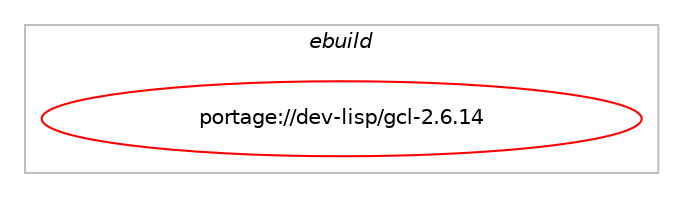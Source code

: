 digraph prolog {

# *************
# Graph options
# *************

newrank=true;
concentrate=true;
compound=true;
graph [rankdir=LR,fontname=Helvetica,fontsize=10,ranksep=1.5];#, ranksep=2.5, nodesep=0.2];
edge  [arrowhead=vee];
node  [fontname=Helvetica,fontsize=10];

# **********
# The ebuild
# **********

subgraph cluster_leftcol {
color=gray;
label=<<i>ebuild</i>>;
id [label="portage://dev-lisp/gcl-2.6.14", color=red, width=4, href="../dev-lisp/gcl-2.6.14.svg"];
}

# ****************
# The dependencies
# ****************

subgraph cluster_midcol {
color=gray;
label=<<i>dependencies</i>>;
subgraph cluster_compile {
fillcolor="#eeeeee";
style=filled;
label=<<i>compile</i>>;
# *** BEGIN UNKNOWN DEPENDENCY TYPE (TODO) ***
# id -> equal(use_conditional_group(positive,X,portage://dev-lisp/gcl-2.6.14,[package_dependency(portage://dev-lisp/gcl-2.6.14,install,no,x11-libs,libXt,none,[,,],[],[]),package_dependency(portage://dev-lisp/gcl-2.6.14,install,no,x11-libs,libXext,none,[,,],[],[]),package_dependency(portage://dev-lisp/gcl-2.6.14,install,no,x11-libs,libXmu,none,[,,],[],[]),package_dependency(portage://dev-lisp/gcl-2.6.14,install,no,x11-libs,libXaw,none,[,,],[],[])]))
# *** END UNKNOWN DEPENDENCY TYPE (TODO) ***

# *** BEGIN UNKNOWN DEPENDENCY TYPE (TODO) ***
# id -> equal(use_conditional_group(positive,athena,portage://dev-lisp/gcl-2.6.14,[package_dependency(portage://dev-lisp/gcl-2.6.14,install,no,x11-libs,libXaw,none,[,,],[],[])]))
# *** END UNKNOWN DEPENDENCY TYPE (TODO) ***

# *** BEGIN UNKNOWN DEPENDENCY TYPE (TODO) ***
# id -> equal(use_conditional_group(positive,emacs,portage://dev-lisp/gcl-2.6.14,[package_dependency(portage://dev-lisp/gcl-2.6.14,install,no,app-editors,emacs,none,[,,],any_same_slot,[])]))
# *** END UNKNOWN DEPENDENCY TYPE (TODO) ***

# *** BEGIN UNKNOWN DEPENDENCY TYPE (TODO) ***
# id -> equal(use_conditional_group(positive,readline,portage://dev-lisp/gcl-2.6.14,[package_dependency(portage://dev-lisp/gcl-2.6.14,install,no,sys-libs,readline,none,[,,],any_same_slot,[])]))
# *** END UNKNOWN DEPENDENCY TYPE (TODO) ***

# *** BEGIN UNKNOWN DEPENDENCY TYPE (TODO) ***
# id -> equal(use_conditional_group(positive,tk,portage://dev-lisp/gcl-2.6.14,[package_dependency(portage://dev-lisp/gcl-2.6.14,install,no,dev-lang,tk,none,[,,],any_same_slot,[])]))
# *** END UNKNOWN DEPENDENCY TYPE (TODO) ***

# *** BEGIN UNKNOWN DEPENDENCY TYPE (TODO) ***
# id -> equal(package_dependency(portage://dev-lisp/gcl-2.6.14,install,no,app-text,texi2html,none,[,,],[],[]))
# *** END UNKNOWN DEPENDENCY TYPE (TODO) ***

# *** BEGIN UNKNOWN DEPENDENCY TYPE (TODO) ***
# id -> equal(package_dependency(portage://dev-lisp/gcl-2.6.14,install,no,dev-build,autoconf,greaterequal,[2.52,,,2.52],[],[]))
# *** END UNKNOWN DEPENDENCY TYPE (TODO) ***

# *** BEGIN UNKNOWN DEPENDENCY TYPE (TODO) ***
# id -> equal(package_dependency(portage://dev-lisp/gcl-2.6.14,install,no,dev-libs,gmp,none,[,,],[],[]))
# *** END UNKNOWN DEPENDENCY TYPE (TODO) ***

# *** BEGIN UNKNOWN DEPENDENCY TYPE (TODO) ***
# id -> equal(package_dependency(portage://dev-lisp/gcl-2.6.14,install,no,virtual,latex-base,none,[,,],[],[]))
# *** END UNKNOWN DEPENDENCY TYPE (TODO) ***

# *** BEGIN UNKNOWN DEPENDENCY TYPE (TODO) ***
# id -> equal(package_dependency(portage://dev-lisp/gcl-2.6.14,install,no,virtual,texi2dvi,none,[,,],[],[]))
# *** END UNKNOWN DEPENDENCY TYPE (TODO) ***

}
subgraph cluster_compileandrun {
fillcolor="#eeeeee";
style=filled;
label=<<i>compile and run</i>>;
}
subgraph cluster_run {
fillcolor="#eeeeee";
style=filled;
label=<<i>run</i>>;
# *** BEGIN UNKNOWN DEPENDENCY TYPE (TODO) ***
# id -> equal(use_conditional_group(positive,X,portage://dev-lisp/gcl-2.6.14,[package_dependency(portage://dev-lisp/gcl-2.6.14,run,no,x11-libs,libXt,none,[,,],[],[]),package_dependency(portage://dev-lisp/gcl-2.6.14,run,no,x11-libs,libXext,none,[,,],[],[]),package_dependency(portage://dev-lisp/gcl-2.6.14,run,no,x11-libs,libXmu,none,[,,],[],[]),package_dependency(portage://dev-lisp/gcl-2.6.14,run,no,x11-libs,libXaw,none,[,,],[],[])]))
# *** END UNKNOWN DEPENDENCY TYPE (TODO) ***

# *** BEGIN UNKNOWN DEPENDENCY TYPE (TODO) ***
# id -> equal(use_conditional_group(positive,athena,portage://dev-lisp/gcl-2.6.14,[package_dependency(portage://dev-lisp/gcl-2.6.14,run,no,x11-libs,libXaw,none,[,,],[],[])]))
# *** END UNKNOWN DEPENDENCY TYPE (TODO) ***

# *** BEGIN UNKNOWN DEPENDENCY TYPE (TODO) ***
# id -> equal(use_conditional_group(positive,emacs,portage://dev-lisp/gcl-2.6.14,[package_dependency(portage://dev-lisp/gcl-2.6.14,run,no,app-editors,emacs,none,[,,],any_same_slot,[])]))
# *** END UNKNOWN DEPENDENCY TYPE (TODO) ***

# *** BEGIN UNKNOWN DEPENDENCY TYPE (TODO) ***
# id -> equal(use_conditional_group(positive,readline,portage://dev-lisp/gcl-2.6.14,[package_dependency(portage://dev-lisp/gcl-2.6.14,run,no,sys-libs,readline,none,[,,],any_same_slot,[])]))
# *** END UNKNOWN DEPENDENCY TYPE (TODO) ***

# *** BEGIN UNKNOWN DEPENDENCY TYPE (TODO) ***
# id -> equal(use_conditional_group(positive,tk,portage://dev-lisp/gcl-2.6.14,[package_dependency(portage://dev-lisp/gcl-2.6.14,run,no,dev-lang,tk,none,[,,],any_same_slot,[])]))
# *** END UNKNOWN DEPENDENCY TYPE (TODO) ***

# *** BEGIN UNKNOWN DEPENDENCY TYPE (TODO) ***
# id -> equal(package_dependency(portage://dev-lisp/gcl-2.6.14,run,no,dev-libs,gmp,none,[,,],[],[]))
# *** END UNKNOWN DEPENDENCY TYPE (TODO) ***

# *** BEGIN UNKNOWN DEPENDENCY TYPE (TODO) ***
# id -> equal(package_dependency(portage://dev-lisp/gcl-2.6.14,run,no,virtual,latex-base,none,[,,],[],[]))
# *** END UNKNOWN DEPENDENCY TYPE (TODO) ***

}
}

# **************
# The candidates
# **************

subgraph cluster_choices {
rank=same;
color=gray;
label=<<i>candidates</i>>;

}

}

